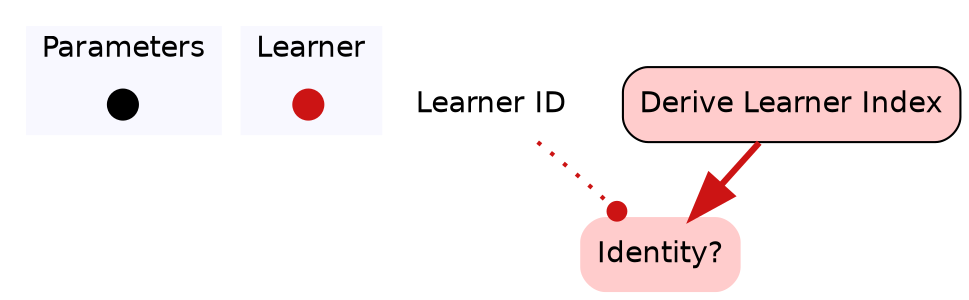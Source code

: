 digraph deriveLearnerIndex {

	subgraph clustercontextKey {
		fontname=Helvetica;
		label="Parameters";
		style="filled";
		fillcolor=ghostwhite;
		color=white;
		labeljust=l;
		contextOverview [style=filled,shape=point,fixedsize=true,width=.2,height=.2,fontcolor=white,color="black",label=""];
	}
	subgraph clusterlearnerKey {
		fontname=Helvetica;
		nodesep=0.1;
		style="filled";
		fillcolor=ghostwhite;
		label="Learner";
		color=white;
		labeljust=l;
		deriveLearnerIndexOverview [fontname=Helvetica,style=filled,shape=point,fixedsize=true,width=.2,height=.2,fontcolor=white,color="0.0, 0.9 , 0.8",label="",URL="learner__Overview.svg"];

	}
		learnerlearnerID [shape=none,fontsize=14,style="filled",fontname=Helvetica,color=none,fillcolor=white,label="Learner ID"];

//subgraph clusterderiveLearnerIndex {
	//style=filled;
	//color=white;
	//fillcolor="0.0, 0.0, 0.98";
		deriveLearnerIndex [shape=box,style="rounded,filled",fontname=Helvetica,color=black,fillcolor="0.0, 0.2, 1.0",label="Derive Learner Index",URL="learner_deriveLearnerIndex.svg"];
	deriveLearnerIndex ->  identityLearnerID [color="0.0, 0.9 , 0.8",penwidth=3.0,arrowsize=2.0];
		identityLearnerID [shape=none,style="rounded,filled",fontname=Helvetica,color="0.0, 0.2, 1.0",label="Identity?"];
//}
		learnerlearnerID -> identityLearnerID:nw [style=dotted,arrowhead=dot,color="0.0, 0.9 , 0.8",penwidth=2.0];
}
